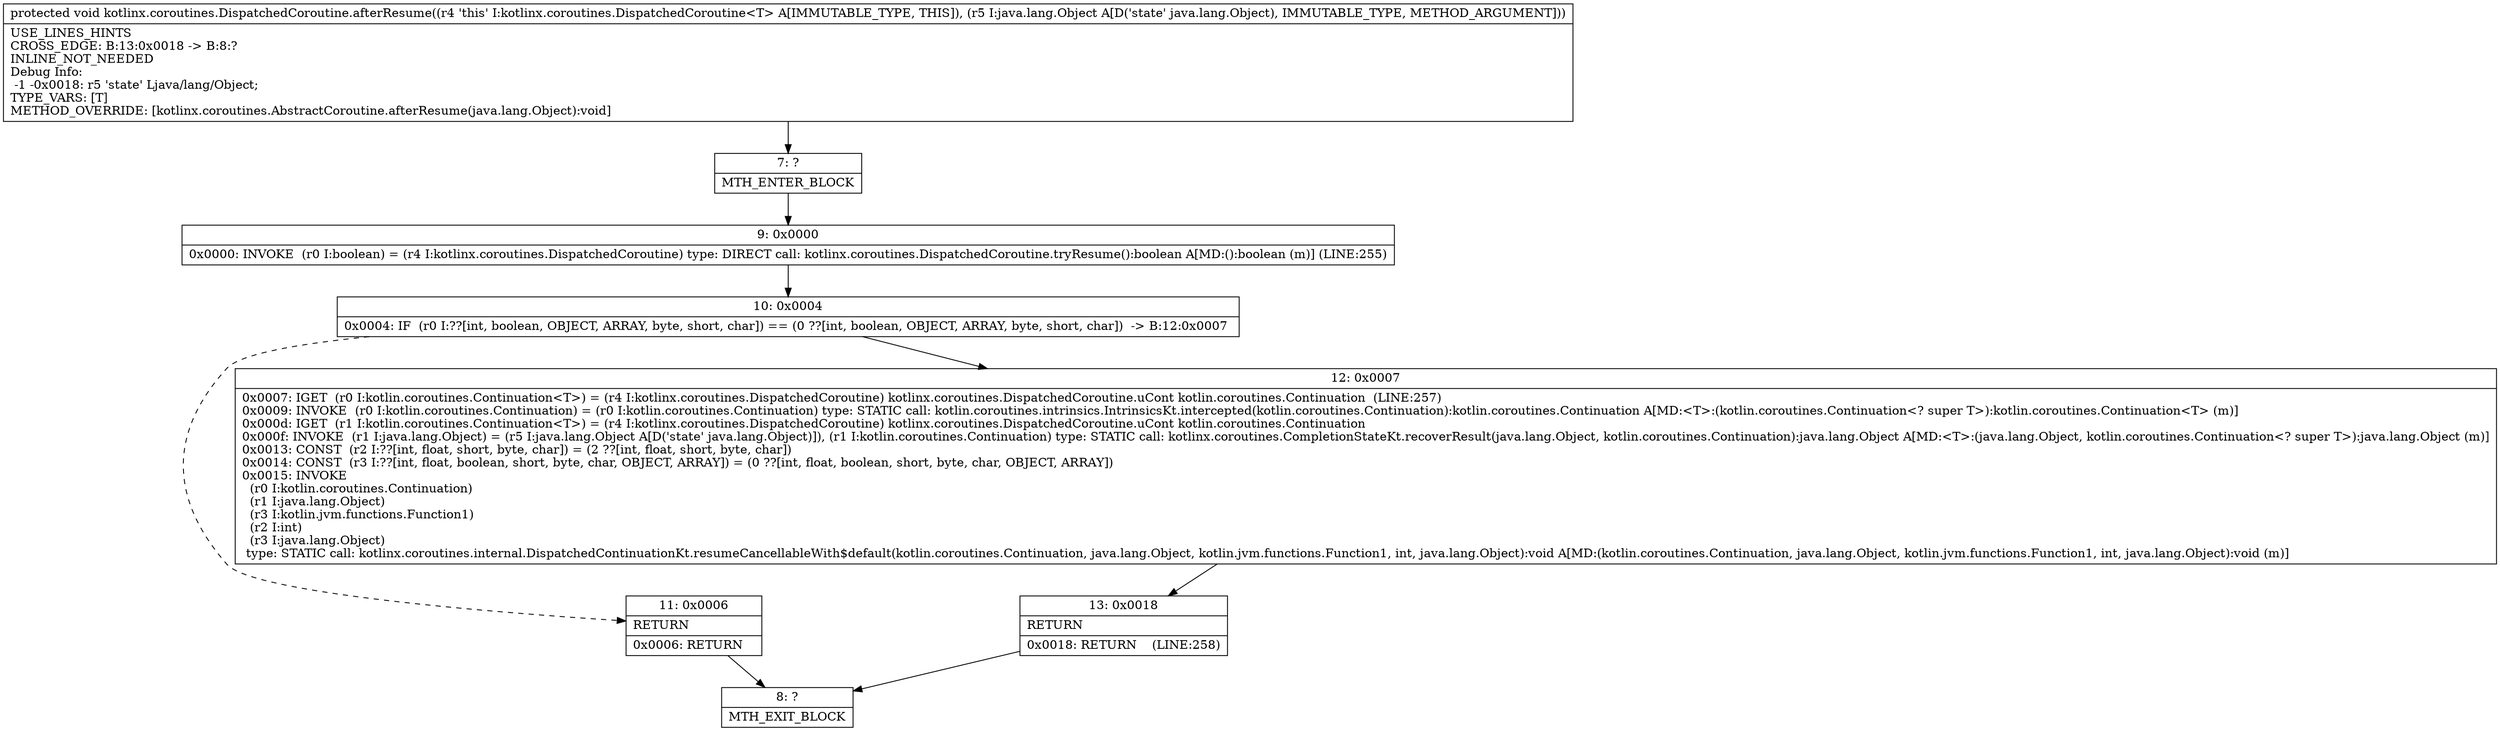 digraph "CFG forkotlinx.coroutines.DispatchedCoroutine.afterResume(Ljava\/lang\/Object;)V" {
Node_7 [shape=record,label="{7\:\ ?|MTH_ENTER_BLOCK\l}"];
Node_9 [shape=record,label="{9\:\ 0x0000|0x0000: INVOKE  (r0 I:boolean) = (r4 I:kotlinx.coroutines.DispatchedCoroutine) type: DIRECT call: kotlinx.coroutines.DispatchedCoroutine.tryResume():boolean A[MD:():boolean (m)] (LINE:255)\l}"];
Node_10 [shape=record,label="{10\:\ 0x0004|0x0004: IF  (r0 I:??[int, boolean, OBJECT, ARRAY, byte, short, char]) == (0 ??[int, boolean, OBJECT, ARRAY, byte, short, char])  \-\> B:12:0x0007 \l}"];
Node_11 [shape=record,label="{11\:\ 0x0006|RETURN\l|0x0006: RETURN   \l}"];
Node_8 [shape=record,label="{8\:\ ?|MTH_EXIT_BLOCK\l}"];
Node_12 [shape=record,label="{12\:\ 0x0007|0x0007: IGET  (r0 I:kotlin.coroutines.Continuation\<T\>) = (r4 I:kotlinx.coroutines.DispatchedCoroutine) kotlinx.coroutines.DispatchedCoroutine.uCont kotlin.coroutines.Continuation  (LINE:257)\l0x0009: INVOKE  (r0 I:kotlin.coroutines.Continuation) = (r0 I:kotlin.coroutines.Continuation) type: STATIC call: kotlin.coroutines.intrinsics.IntrinsicsKt.intercepted(kotlin.coroutines.Continuation):kotlin.coroutines.Continuation A[MD:\<T\>:(kotlin.coroutines.Continuation\<? super T\>):kotlin.coroutines.Continuation\<T\> (m)]\l0x000d: IGET  (r1 I:kotlin.coroutines.Continuation\<T\>) = (r4 I:kotlinx.coroutines.DispatchedCoroutine) kotlinx.coroutines.DispatchedCoroutine.uCont kotlin.coroutines.Continuation \l0x000f: INVOKE  (r1 I:java.lang.Object) = (r5 I:java.lang.Object A[D('state' java.lang.Object)]), (r1 I:kotlin.coroutines.Continuation) type: STATIC call: kotlinx.coroutines.CompletionStateKt.recoverResult(java.lang.Object, kotlin.coroutines.Continuation):java.lang.Object A[MD:\<T\>:(java.lang.Object, kotlin.coroutines.Continuation\<? super T\>):java.lang.Object (m)]\l0x0013: CONST  (r2 I:??[int, float, short, byte, char]) = (2 ??[int, float, short, byte, char]) \l0x0014: CONST  (r3 I:??[int, float, boolean, short, byte, char, OBJECT, ARRAY]) = (0 ??[int, float, boolean, short, byte, char, OBJECT, ARRAY]) \l0x0015: INVOKE  \l  (r0 I:kotlin.coroutines.Continuation)\l  (r1 I:java.lang.Object)\l  (r3 I:kotlin.jvm.functions.Function1)\l  (r2 I:int)\l  (r3 I:java.lang.Object)\l type: STATIC call: kotlinx.coroutines.internal.DispatchedContinuationKt.resumeCancellableWith$default(kotlin.coroutines.Continuation, java.lang.Object, kotlin.jvm.functions.Function1, int, java.lang.Object):void A[MD:(kotlin.coroutines.Continuation, java.lang.Object, kotlin.jvm.functions.Function1, int, java.lang.Object):void (m)]\l}"];
Node_13 [shape=record,label="{13\:\ 0x0018|RETURN\l|0x0018: RETURN    (LINE:258)\l}"];
MethodNode[shape=record,label="{protected void kotlinx.coroutines.DispatchedCoroutine.afterResume((r4 'this' I:kotlinx.coroutines.DispatchedCoroutine\<T\> A[IMMUTABLE_TYPE, THIS]), (r5 I:java.lang.Object A[D('state' java.lang.Object), IMMUTABLE_TYPE, METHOD_ARGUMENT]))  | USE_LINES_HINTS\lCROSS_EDGE: B:13:0x0018 \-\> B:8:?\lINLINE_NOT_NEEDED\lDebug Info:\l  \-1 \-0x0018: r5 'state' Ljava\/lang\/Object;\lTYPE_VARS: [T]\lMETHOD_OVERRIDE: [kotlinx.coroutines.AbstractCoroutine.afterResume(java.lang.Object):void]\l}"];
MethodNode -> Node_7;Node_7 -> Node_9;
Node_9 -> Node_10;
Node_10 -> Node_11[style=dashed];
Node_10 -> Node_12;
Node_11 -> Node_8;
Node_12 -> Node_13;
Node_13 -> Node_8;
}


